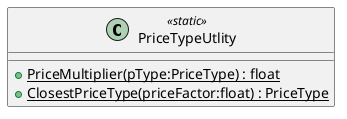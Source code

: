 @startuml
class PriceTypeUtlity <<static>> {
    + {static} PriceMultiplier(pType:PriceType) : float
    + {static} ClosestPriceType(priceFactor:float) : PriceType
}
@enduml
